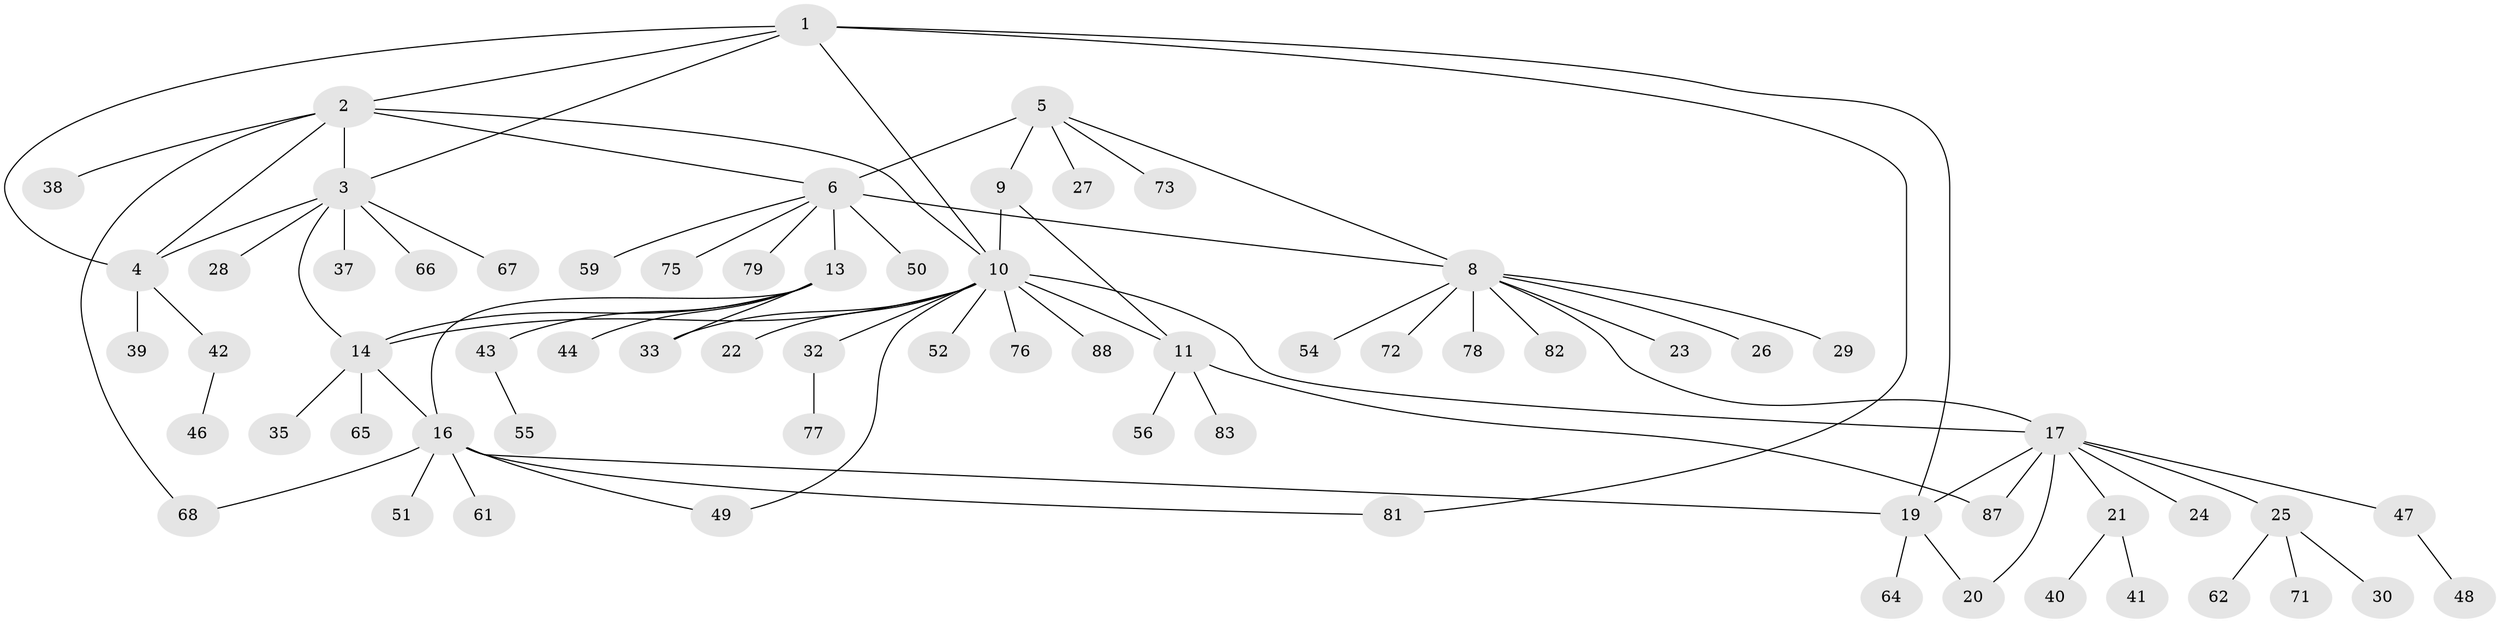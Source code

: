 // Generated by graph-tools (version 1.1) at 2025/24/03/03/25 07:24:10]
// undirected, 68 vertices, 86 edges
graph export_dot {
graph [start="1"]
  node [color=gray90,style=filled];
  1 [super="+31"];
  2 [super="+53"];
  3 [super="+63"];
  4;
  5 [super="+80"];
  6 [super="+7"];
  8 [super="+45"];
  9;
  10 [super="+12"];
  11 [super="+36"];
  13 [super="+60"];
  14 [super="+15"];
  16 [super="+86"];
  17 [super="+18"];
  19 [super="+85"];
  20 [super="+74"];
  21 [super="+57"];
  22;
  23;
  24;
  25 [super="+70"];
  26;
  27 [super="+84"];
  28;
  29;
  30 [super="+34"];
  32;
  33;
  35;
  37;
  38;
  39;
  40;
  41;
  42;
  43 [super="+58"];
  44;
  46;
  47;
  48;
  49;
  50 [super="+89"];
  51;
  52;
  54;
  55;
  56;
  59 [super="+69"];
  61;
  62;
  64;
  65;
  66;
  67;
  68;
  71;
  72;
  73;
  75;
  76;
  77;
  78;
  79;
  81;
  82;
  83;
  87;
  88;
  1 -- 2;
  1 -- 3;
  1 -- 4;
  1 -- 19;
  1 -- 81;
  1 -- 10;
  2 -- 3;
  2 -- 4;
  2 -- 10;
  2 -- 38;
  2 -- 68;
  2 -- 6;
  3 -- 4;
  3 -- 28;
  3 -- 37;
  3 -- 67;
  3 -- 66;
  3 -- 14;
  4 -- 39;
  4 -- 42;
  5 -- 6 [weight=2];
  5 -- 8;
  5 -- 9;
  5 -- 27;
  5 -- 73;
  6 -- 8 [weight=2];
  6 -- 13;
  6 -- 50;
  6 -- 59;
  6 -- 79;
  6 -- 75;
  8 -- 23;
  8 -- 26;
  8 -- 29;
  8 -- 72;
  8 -- 78;
  8 -- 82;
  8 -- 54;
  8 -- 17;
  9 -- 10 [weight=2];
  9 -- 11;
  10 -- 11 [weight=2];
  10 -- 14;
  10 -- 33;
  10 -- 49;
  10 -- 32;
  10 -- 76;
  10 -- 17;
  10 -- 52;
  10 -- 22;
  10 -- 88;
  11 -- 56;
  11 -- 83;
  11 -- 87;
  13 -- 14 [weight=2];
  13 -- 16;
  13 -- 33;
  13 -- 43;
  13 -- 44;
  14 -- 16 [weight=2];
  14 -- 65;
  14 -- 35;
  16 -- 19;
  16 -- 49;
  16 -- 51;
  16 -- 61;
  16 -- 81;
  16 -- 68;
  17 -- 19 [weight=2];
  17 -- 20 [weight=2];
  17 -- 21;
  17 -- 25;
  17 -- 87;
  17 -- 24;
  17 -- 47;
  19 -- 20;
  19 -- 64;
  21 -- 40;
  21 -- 41;
  25 -- 30;
  25 -- 62;
  25 -- 71;
  32 -- 77;
  42 -- 46;
  43 -- 55;
  47 -- 48;
}
